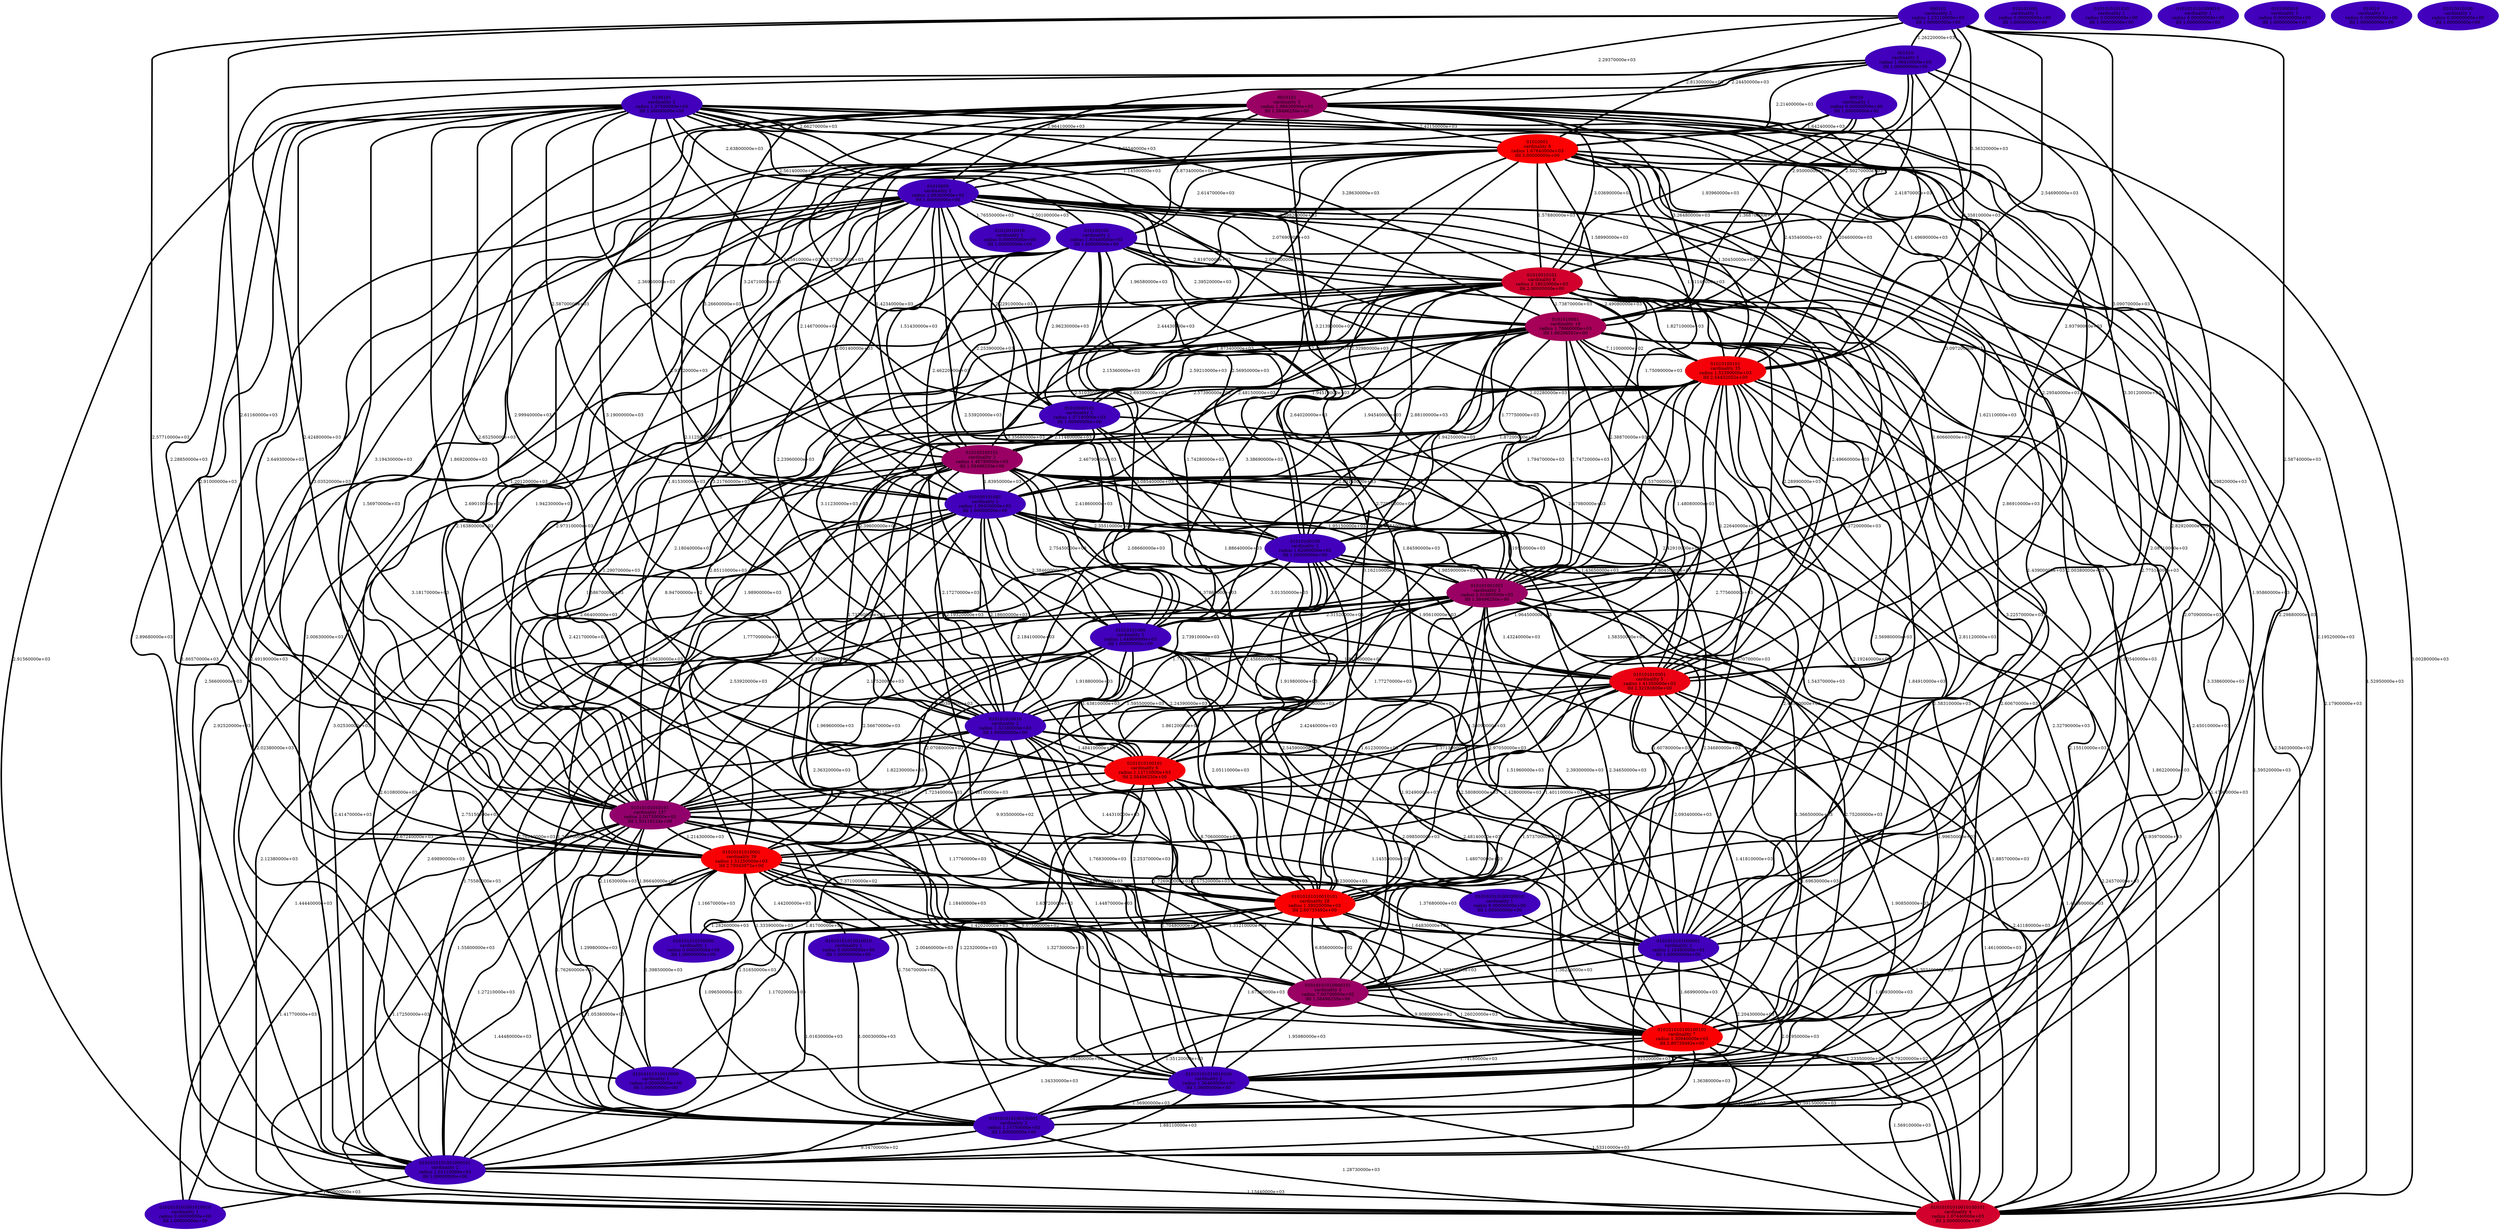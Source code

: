 graph cluster_cardinality_optimal_0 {
    edge[style=solid, penwidth="5", labeldistance="10"]
    0010101 [label="0010101\ncardinality 3\nradius 1.98630000e+03\nlfd 1.58496250e+00", color="#9A0064", style="filled"]
    01010001 [label="01010001\ncardinality 8\nradius 1.67840000e+03\nlfd 3.00000000e+00", color="#FD0001", style="filled"]
    001010 [label="001010\ncardinality 2\nradius 1.06610000e+03\nlfd 1.00000000e+00", color="#4200BC", style="filled"]
    010101001001 [label="010101001001\ncardinality 3\nradius 2.01880000e+03\nlfd 1.58496250e+00", color="#9A0064", style="filled"]
    01010101010010100101 [label="01010101010010100101\ncardinality 4\nradius 1.07440000e+03\nlfd 2.00000000e+00", color="#D1002D", style="filled"]
    010101010100100010 [label="010101010100100010\ncardinality 1\nradius 0.00000000e+00\nlfd 1.00000000e+00", color="#4200BC", style="filled"]
    0101010101001000101 [label="0101010101001000101\ncardinality 2\nradius 1.01110000e+03\nlfd 1.00000000e+00", color="#4200BC", style="filled"]
    00010 [label="00010\ncardinality 1\nradius 0.00000000e+00\nlfd 1.00000000e+00", color="#4200BC", style="filled"]
    01010000 [label="01010000\ncardinality 2\nradius 2.08360000e+03\nlfd 1.00000000e+00", color="#4200BC", style="filled"]
    01010101000 [label="01010101000\ncardinality 2\nradius 1.44900000e+03\nlfd 1.00000000e+00", color="#4200BC", style="filled"]
    0100101 [label="0100101\ncardinality 2\nradius 1.97590000e+03\nlfd 1.00000000e+00", color="#4200BC", style="filled"]
    010101000 [label="010101000\ncardinality 1\nradius 0.00000000e+00\nlfd 1.00000000e+00", color="#4200BC", style="filled"]
    0101010101010 [label="0101010101010\ncardinality 1\nradius 0.00000000e+00\nlfd 1.00000000e+00", color="#4200BC", style="filled"]
    010100100 [label="010100100\ncardinality 2\nradius 1.93440000e+03\nlfd 1.00000000e+00", color="#4200BC", style="filled"]
    010100100101 [label="010100100101\ncardinality 3\nradius 1.46780000e+03\nlfd 1.58496250e+00", color="#9A0064", style="filled"]
    0101010001 [label="0101010001\ncardinality 19\nradius 1.78660000e+03\nlfd 1.66296501e+00", color="#A60058", style="filled"]
    010101010100000 [label="010101010100000\ncardinality 1\nradius 0.00000000e+00\nlfd 1.00000000e+00", color="#4200BC", style="filled"]
    0101010101000010 [label="0101010101000010\ncardinality 1\nradius 0.00000000e+00\nlfd 1.00000000e+00", color="#4200BC", style="filled"]
    01010101010001 [label="01010101010001\ncardinality 39\nradius 1.51250000e+03\nlfd 2.70043972e+00", color="#F90005", style="filled"]
    01010100100 [label="01010100100\ncardinality 2\nradius 1.82060000e+03\nlfd 1.00000000e+00", color="#4200BC", style="filled"]
    000101 [label="000101\ncardinality 2\nradius 1.23210000e+03\nlfd 1.00000000e+00", color="#4200BC", style="filled"]
    0101000010 [label="0101000010\ncardinality 1\nradius 0.00000000e+00\nlfd 1.00000000e+00", color="#4200BC", style="filled"]
    01010101010010101 [label="01010101010010101\ncardinality 28\nradius 1.39020000e+03\nlfd 2.80735492e+00", color="#FB0003", style="filled"]
    010101010100100101 [label="010101010100100101\ncardinality 7\nradius 1.30940000e+03\nlfd 2.80735492e+00", color="#FB0003", style="filled"]
    01010010101 [label="01010010101\ncardinality 8\nradius 2.18020000e+03\nlfd 2.00000000e+00", color="#D1002D", style="filled"]
    010101010100100001 [label="010101010100100001\ncardinality 2\nradius 1.15750000e+03\nlfd 1.00000000e+00", color="#4200BC", style="filled"]
    010010 [label="010010\ncardinality 1\nradius 0.00000000e+00\nlfd 1.00000000e+00", color="#4200BC", style="filled"]
    01010010100 [label="01010010100\ncardinality 1\nradius 0.00000000e+00\nlfd 1.00000000e+00", color="#4200BC", style="filled"]
    0101010100101 [label="0101010100101\ncardinality 6\nradius 1.12710000e+03\nlfd 2.58496250e+00", color="#F60008", style="filled"]
    010101010010 [label="010101010010\ncardinality 2\nradius 1.32180000e+03\nlfd 1.00000000e+00", color="#4200BC", style="filled"]
    01010101010010010 [label="01010101010010010\ncardinality 1\nradius 0.00000000e+00\nlfd 1.00000000e+00", color="#4200BC", style="filled"]
    01010101010101 [label="01010101010101\ncardinality 237\nradius 2.02720000e+03\nlfd 1.53119124e+00", color="#92006C", style="filled"]
    01010101010000101 [label="01010101010000101\ncardinality 3\nradius 7.00700000e+02\nlfd 1.58496250e+00", color="#9A0064", style="filled"]
    01010010010 [label="01010010010\ncardinality 1\nradius 0.00000000e+00\nlfd 1.00000000e+00", color="#4200BC", style="filled"]
    01010000101 [label="01010000101\ncardinality 2\nradius 1.37140000e+03\nlfd 1.00000000e+00", color="#4200BC", style="filled"]
    01010100101 [label="01010100101\ncardinality 35\nradius 1.52390000e+03\nlfd 2.54432052e+00", color="#F50009", style="filled"]
    0101010101000001 [label="0101010101000001\ncardinality 2\nradius 1.16580000e+03\nlfd 1.00000000e+00", color="#4200BC", style="filled"]
    010100101001 [label="010100101001\ncardinality 2\nradius 1.99450000e+03\nlfd 1.00000000e+00", color="#4200BC", style="filled"]
    01010101010010000 [label="01010101010010000\ncardinality 1\nradius 0.00000000e+00\nlfd 1.00000000e+00", color="#4200BC", style="filled"]
    01010101010010100 [label="01010101010010100\ncardinality 2\nradius 1.36460000e+03\nlfd 1.00000000e+00", color="#4200BC", style="filled"]
    0101010101001010010 [label="0101010101001010010\ncardinality 1\nradius 0.00000000e+00\nlfd 1.00000000e+00", color="#4200BC", style="filled"]
    010101010001 [label="010101010001\ncardinality 5\nradius 1.41350000e+03\nlfd 2.32192809e+00", color="#EB0013", style="filled"]
    001010 -- 01010000 [label="2.96410000e+03"]
    010100101001 -- 01010101010001 [label="2.53920000e+03"]
    01010010101 -- 01010101010010101 [label="2.77560000e+03"]
    0010101 -- 01010010101 [label="3.03690000e+03"]
    0101010100101 -- 01010101010101 [label="1.61580000e+03"]
    01010100100 -- 0101010100101 [label="2.45660000e+03"]
    01010101010010101 -- 01010101010010100101 [label="1.23350000e+03"]
    01010000 -- 010101010010 [label="2.23960000e+03"]
    001010 -- 01010010101 [label="2.95000000e+03"]
    01010010101 -- 01010000101 [label="1.87340000e+03"]
    01010000 -- 010100100 [label="2.50100000e+03"]
    01010000 -- 01010101010010100101 [label="2.17900000e+03"]
    010101001001 -- 01010101010101 [label="1.59550000e+03"]
    01010001 -- 01010101010101 [label="1.20120000e+03"]
    010101001001 -- 0101010101000001 [label="2.39300000e+03"]
    010100100101 -- 01010101010010100101 [label="1.93970000e+03"]
    0101010001 -- 01010100100 [label="1.94250000e+03"]
    010101001001 -- 01010101010001 [label="1.86120000e+03"]
    010100101001 -- 01010101000 [label="2.38460000e+03"]
    01010100100 -- 01010101010101 [label="2.17520000e+03"]
    0100101 -- 01010101010010101 [label="2.69010000e+03"]
    010100100 -- 01010101010101 [label="2.97310000e+03"]
    010101001001 -- 0101010100101 [label="1.77270000e+03"]
    01010101010101 -- 0101010101001000101 [label="1.27210000e+03"]
    01010101000 -- 01010101010010100101 [label="2.41180000e+03"]
    010100100101 -- 010101010100100001 [label="2.61080000e+03"]
    0101010100101 -- 01010101010010101 [label="8.70600000e+02"]
    010101001001 -- 010101010001 [label="1.43240000e+03"]
    010100100101 -- 0101010101001000101 [label="2.41470000e+03"]
    01010101010101 -- 01010101010010101 [label="1.17760000e+03"]
    010100101001 -- 01010100100 [label="2.35510000e+03"]
    010100100101 -- 01010101010010101 [label="1.91980000e+03"]
    01010010101 -- 01010101010010100 [label="3.33860000e+03"]
    0101010001 -- 010100101001 [label="1.94540000e+03"]
    01010001 -- 010100100101 [label="1.42340000e+03"]
    000101 -- 010101001001 [label="3.09070000e+03"]
    01010100101 -- 010101010010 [label="2.08660000e+03"]
    01010100100 -- 010101010010 [label="2.73910000e+03"]
    01010100101 -- 0101010101000001 [label="2.19240000e+03"]
    0100101 -- 0101010101000001 [label="2.82920000e+03"]
    010101010010 -- 01010101010010100101 [label="1.30340000e+03"]
    010100101001 -- 01010101010010100101 [label="2.12380000e+03"]
    01010100100 -- 010101010001 [label="1.95610000e+03"]
    0101010001 -- 010101010100100101 [label="1.84910000e+03"]
    01010101010001 -- 01010101010010100101 [label="1.44480000e+03"]
    01010001 -- 010101010010 [label="2.11250000e+03"]
    0101010001 -- 01010101010010100101 [label="1.59520000e+03"]
    01010010101 -- 010101010100100101 [label="2.90540000e+03"]
    01010101010010101 -- 01010101010010010 [label="1.31210000e+03"]
    010100100101 -- 01010101000 [label="2.75450000e+03"]
    01010010101 -- 01010101010101 [label="2.18040000e+03"]
    01010100100 -- 01010101010001 [label="2.50390000e+03"]
    01010010101 -- 0101010101001000101 [label="3.02530000e+03"]
    0100101 -- 01010100101 [label="2.43540000e+03"]
    01010000 -- 010100100101 [label="1.51430000e+03"]
    01010000 -- 0101010001 [label="2.07660000e+03"]
    010100100101 -- 01010101010001 [label="2.19630000e+03"]
    0100101 -- 01010101010001 [label="2.91000000e+03"]
    01010101010001 -- 010101010100100001 [label="1.09650000e+03"]
    010101010001 -- 010101010010 [label="1.68020000e+03"]
    000101 -- 0101010001 [label="2.50270000e+03"]
    0100101 -- 01010101010010100101 [label="2.91560000e+03"]
    0101010100101 -- 01010101010001 [label="9.93500000e+02"]
    01010000 -- 010100101001 [label="2.00140000e+03"]
    01010000 -- 01010100101 [label="1.81140000e+03"]
    010100101001 -- 01010101010101 [label="2.32290000e+03"]
    01010101000 -- 01010101010001 [label="2.07080000e+03"]
    01010101010001 -- 01010101010010010 [label="1.44200000e+03"]
    0101010101001000101 -- 0101010101001010010 [label="1.00900000e+03"]
    010101001001 -- 01010101010010000 [label="1.34670000e+03"]
    01010010101 -- 01010100100 [label="2.88100000e+03"]
    010100100 -- 01010010101 [label="2.81970000e+03"]
    0100101 -- 010101010010 [label="2.99940000e+03"]
    0101010001 -- 010101010010 [label="2.39600000e+03"]
    010101010100100101 -- 010101010100100001 [label="1.36380000e+03"]
    010101001001 -- 0101010101001000101 [label="1.75580000e+03"]
    01010001 -- 0101010101000001 [label="2.08710000e+03"]
    010101010010 -- 01010101010010100 [label="1.44870000e+03"]
    010100100101 -- 0101010100101 [label="2.18600000e+03"]
    01010101010001 -- 01010101010010100 [label="1.75670000e+03"]
    01010101010010100 -- 0101010101001000101 [label="1.68110000e+03"]
    010101001001 -- 010101010100100001 [label="1.88570000e+03"]
    01010101010001 -- 01010101010000101 [label="9.07500000e+02"]
    010100101001 -- 0101010100101 [label="2.18410000e+03"]
    01010000 -- 01010101000 [label="2.53920000e+03"]
    010101001001 -- 010101010100100010 [label="1.60780000e+03"]
    0101010001 -- 01010101010000101 [label="1.87070000e+03"]
    010101001001 -- 010101010010 [label="1.77100000e+03"]
    01010100100 -- 01010101000 [label="3.01350000e+03"]
    01010101010010100 -- 01010101010010100101 [label="1.53310000e+03"]
    0101010101000001 -- 01010101010010100 [label="2.20430000e+03"]
    01010001 -- 010100101001 [label="2.14670000e+03"]
    01010010101 -- 010101010010 [label="3.11230000e+03"]
    01010010101 -- 010101001001 [label="2.38870000e+03"]
    0100101 -- 01010001 [label="2.66270000e+03"]
    010101010010 -- 010101010100100101 [label="1.72690000e+03"]
    001010 -- 010101001001 [label="2.93790000e+03"]
    0010101 -- 01010100101 [label="3.20460000e+03"]
    000101 -- 01010010101 [label="3.36320000e+03"]
    00010 -- 0101010001 [label="1.36870000e+03"]
    01010101010101 -- 010101010100100001 [label="1.76260000e+03"]
    010101010100100101 -- 01010101010010000 [label="1.04280000e+03"]
    01010000 -- 01010000101 [label="2.22910000e+03"]
    010101001001 -- 01010101010010101 [label="1.61230000e+03"]
    0100101 -- 01010101010101 [label="2.64930000e+03"]
    01010100101 -- 010101010100100001 [label="2.15510000e+03"]
    000101 -- 01010100101 [label="2.54690000e+03"]
    01010100100 -- 0101010101000001 [label="2.97050000e+03"]
    0010101 -- 010100101001 [label="3.26600000e+03"]
    00010 -- 01010001 [label="1.64240000e+03"]
    01010010101 -- 01010100101 [label="1.82710000e+03"]
    01010000 -- 0101010100101 [label="1.81530000e+03"]
    01010101000 -- 0101010101000001 [label="2.58080000e+03"]
    01010101000 -- 010101010001 [label="1.81980000e+03"]
    01010000 -- 010101010001 [label="1.60660000e+03"]
    01010001 -- 010101010100100001 [label="2.19520000e+03"]
    01010100101 -- 01010101010010100101 [label="1.47900000e+03"]
    01010101010001 -- 0101010101000001 [label="1.63720000e+03"]
    01010100101 -- 0101010101001000101 [label="1.86220000e+03"]
    01010000 -- 01010101010000101 [label="1.58670000e+03"]
    010100100 -- 01010101010010100101 [label="2.92520000e+03"]
    01010100101 -- 01010101010000101 [label="1.54370000e+03"]
    010100100 -- 01010101000 [label="3.35680000e+03"]
    01010001 -- 01010101010010100101 [label="1.52950000e+03"]
    010101010001 -- 01010101010001 [label="1.51960000e+03"]
    001010 -- 01010101010010101 [label="2.29820000e+03"]
    01010100100 -- 01010101010010101 [label="2.42440000e+03"]
    010101010010 -- 01010101010010101 [label="1.44310000e+03"]
    01010001 -- 010101010100100101 [label="1.95860000e+03"]
    00010 -- 01010101010101 [label="1.86920000e+03"]
    010100100101 -- 01010101010000101 [label="1.96960000e+03"]
    0100101 -- 0101010001 [label="2.59820000e+03"]
    0100101 -- 01010010101 [label="3.28630000e+03"]
    0100101 -- 010101010001 [label="2.29540000e+03"]
    010100100 -- 01010100101 [label="2.49080000e+03"]
    01010101000 -- 010101010100100001 [label="2.11630000e+03"]
    0101010101000001 -- 010101010100100001 [label="2.01950000e+03"]
    0010101 -- 01010101010001 [label="3.03520000e+03"]
    010100101001 -- 01010101010000101 [label="2.54590000e+03"]
    01010100100 -- 01010101010010100 [label="2.75200000e+03"]
    010101001001 -- 01010101010010100101 [label="1.45360000e+03"]
    010100101001 -- 010101010100100101 [label="2.34650000e+03"]
    01010000 -- 010101001001 [label="2.02280000e+03"]
    0101010101000001 -- 01010101010000101 [label="1.36230000e+03"]
    010100100 -- 010100101001 [label="2.46220000e+03"]
    01010000 -- 01010100100 [label="2.56950000e+03"]
    0100101 -- 0101010100101 [label="2.65250000e+03"]
    010101001001 -- 01010101010010100 [label="1.99650000e+03"]
    01010101010101 -- 010101010100100101 [label="1.42020000e+03"]
    0100101 -- 010101001001 [label="2.48900000e+03"]
    010100100101 -- 0101010101000001 [label="2.48530000e+03"]
    01010101000 -- 01010101010101 [label="2.56670000e+03"]
    010101001001 -- 010101010100100101 [label="1.36650000e+03"]
    01010001 -- 01010010101 [label="1.57880000e+03"]
    000101 -- 01010101010101 [label="2.61160000e+03"]
    01010101010001 -- 010101010100100101 [label="1.32730000e+03"]
    01010101010001 -- 010101010100100010 [label="1.43400000e+03"]
    01010000 -- 01010101010001 [label="2.16380000e+03"]
    01010000101 -- 01010100100 [label="3.08540000e+03"]
    0101010001 -- 01010100101 [label="7.11000000e+02"]
    01010010101 -- 0101010101000001 [label="3.22570000e+03"]
    01010010101 -- 01010101010000101 [label="2.81120000e+03"]
    010101010010 -- 0101010101000001 [label="2.48140000e+03"]
    01010001 -- 01010101010000101 [label="1.43900000e+03"]
    01010000101 -- 01010101010101 [label="2.66400000e+03"]
    01010001 -- 01010100100 [label="2.32980000e+03"]
    01010100101 -- 01010101010010100 [label="2.32790000e+03"]
    010101010001 -- 01010101010101 [label="1.37130000e+03"]
    01010101010010101 -- 010101010100000 [label="1.28260000e+03"]
    01010101010010101 -- 010101010100100001 [label="9.90800000e+02"]
    01010010101 -- 01010101000 [label="3.38690000e+03"]
    010101010001 -- 01010101010010100 [label="1.69630000e+03"]
    01010001 -- 0101010001 [label="1.58990000e+03"]
    0100101 -- 010100101001 [label="2.58700000e+03"]
    01010001 -- 01010101010010100 [label="2.29880000e+03"]
    01010100101 -- 01010101010001 [label="1.73760000e+03"]
    01010000101 -- 010101010001 [label="2.42910000e+03"]
    010100101001 -- 010101001001 [label="1.88640000e+03"]
    01010001 -- 01010000101 [label="1.96580000e+03"]
    010100100 -- 01010000101 [label="2.96230000e+03"]
    001010 -- 0101010001 [label="2.41870000e+03"]
    01010100101 -- 010100101001 [label="1.87200000e+03"]
    01010000 -- 01010010010 [label="1.76550000e+03"]
    0100101 -- 010100100 [label="2.56140000e+03"]
    0010101 -- 010101001001 [label="3.09720000e+03"]
    010101010001 -- 010101010100100101 [label="1.41810000e+03"]
    0101010001 -- 0101010100101 [label="2.19550000e+03"]
    001010 -- 01010101010001 [label="2.28850000e+03"]
    01010101000 -- 010101010100100101 [label="2.09850000e+03"]
    0010101 -- 010101010010 [label="3.19000000e+03"]
    000101 -- 0010101 [label="2.29370000e+03"]
    010100100 -- 010101001001 [label="2.64020000e+03"]
    0010101 -- 010100100 [label="3.87340000e+03"]
    0101010101000001 -- 0101010101001000101 [label="1.92520000e+03"]
    010101001001 -- 01010101000 [label="2.31520000e+03"]
    010101001001 -- 0101010101001010010 [label="1.44440000e+03"]
    01010000 -- 01010101010101 [label="1.94230000e+03"]
    01010100100 -- 010101001001 [label="1.98590000e+03"]
    010101010100100001 -- 01010101010010100101 [label="1.28730000e+03"]
    01010001 -- 01010101010001 [label="1.56970000e+03"]
    010100100101 -- 010101010001 [label="1.43650000e+03"]
    010101010001 -- 0101010101000001 [label="2.09340000e+03"]
    000101 -- 001010 [label="1.26220000e+03"]
    010101010010 -- 01010101010101 [label="1.82230000e+03"]
    010100100 -- 0101010001 [label="2.39520000e+03"]
    010101010001 -- 01010101010000101 [label="1.57370000e+03"]
    001010 -- 0010101 [label="2.24450000e+03"]
    010101010100100101 -- 0101010101001000101 [label="1.25270000e+03"]
    01010010101 -- 010100101001 [label="2.48150000e+03"]
    01010100101 -- 010101010001 [label="1.22640000e+03"]
    01010101010010101 -- 0101010101000001 [label="1.64830000e+03"]
    0101010001 -- 0101010101001000101 [label="2.02380000e+03"]
    000101 -- 01010101010001 [label="2.57710000e+03"]
    010100100101 -- 010101001001 [label="1.95150000e+03"]
    001010 -- 01010100101 [label="2.35810000e+03"]
    010100101001 -- 010101010010 [label="2.19320000e+03"]
    01010100101 -- 01010101010101 [label="8.94700000e+02"]
    0100101 -- 0101010101001000101 [label="2.89680000e+03"]
    01010001 -- 01010100101 [label="1.30450000e+03"]
    010100101001 -- 01010101010010100 [label="2.48190000e+03"]
    01010100101 -- 01010000101 [label="2.57390000e+03"]
    01010010101 -- 01010101010010100101 [label="2.54030000e+03"]
    0010101 -- 010101010001 [label="3.30120000e+03"]
    01010010101 -- 0101010100101 [label="2.87540000e+03"]
    0101010100101 -- 010101010100100101 [label="1.37680000e+03"]
    0101010001 -- 01010101010101 [label="1.29070000e+03"]
    010100100101 -- 010101010010 [label="2.17270000e+03"]
    010101010010 -- 01010101010001 [label="1.72340000e+03"]
    01010101010001 -- 01010101010010000 [label="1.39850000e+03"]
    01010101010001 -- 010101010100000 [label="1.16670000e+03"]
    0010101 -- 01010101010101 [label="3.19430000e+03"]
    010101010100100101 -- 01010101010010100 [label="1.74180000e+03"]
    01010000 -- 01010101010010101 [label="1.84590000e+03"]
    01010010101 -- 01010101010001 [label="2.85110000e+03"]
    010100100 -- 010100100101 [label="2.25390000e+03"]
    001010 -- 01010101010101 [label="2.42480000e+03"]
    01010100101 -- 010101001001 [label="1.53700000e+03"]
    01010101010000101 -- 0101010101001000101 [label="1.34330000e+03"]
    01010101000 -- 0101010100101 [label="1.43810000e+03"]
    0101010001 -- 01010101010010100 [label="2.60670000e+03"]
    010101010100100001 -- 0101010101001000101 [label="9.14700000e+02"]
    01010001 -- 0101010100101 [label="1.74280000e+03"]
    01010101010101 -- 010101010100100010 [label="1.14550000e+03"]
    0101010101000001 -- 010101010100100101 [label="1.66990000e+03"]
    01010101010101 -- 01010101010010000 [label="1.29980000e+03"]
    010101010001 -- 010101010100100001 [label="1.90850000e+03"]
    01010101010000101 -- 010101010100100001 [label="1.35120000e+03"]
    01010100100 -- 010101010100100001 [label="2.76240000e+03"]
    0101010001 -- 010101010001 [label="1.48080000e+03"]
    0101010001 -- 01010000101 [label="2.59210000e+03"]
    01010101000 -- 01010101010010100 [label="2.25370000e+03"]
    01010010101 -- 010100100101 [label="2.15360000e+03"]
    01010100101 -- 01010101010010101 [label="1.58350000e+03"]
    010100100101 -- 010101010100100101 [label="2.34680000e+03"]
    0100101 -- 010100100101 [label="2.36950000e+03"]
    01010000 -- 010101010100100101 [label="2.07090000e+03"]
    000101 -- 01010101010010101 [label="2.58740000e+03"]
    010101010100100010 -- 01010101010010100101 [label="9.79200000e+02"]
    0010101 -- 0101010001 [label="3.26480000e+03"]
    01010001 -- 01010101000 [label="2.69390000e+03"]
    01010101010010101 -- 0101010101001000101 [label="1.01630000e+03"]
    01010001 -- 0101010101001000101 [label="1.86570000e+03"]
    01010100100 -- 0101010101001000101 [label="2.69890000e+03"]
    01010000 -- 0101010101000001 [label="2.00380000e+03"]
    01010101010101 -- 010101010100000 [label="1.86640000e+03"]
    010100101001 -- 010101010001 [label="1.37860000e+03"]
    01010101010010101 -- 01010101010010100 [label="1.67360000e+03"]
    01010001 -- 010101001001 [label="1.75090000e+03"]
    01010100100 -- 010101010100100101 [label="2.42800000e+03"]
    01010101010000101 -- 01010101010010100 [label="1.95980000e+03"]
    01010101010010101 -- 010101010100100101 [label="1.30200000e+03"]
    0101010001 -- 010101001001 [label="1.74720000e+03"]
    01010000 -- 01010101010010100 [label="2.42170000e+03"]
    01010010101 -- 0101010001 [label="1.73870000e+03"]
    01010000101 -- 010100101001 [label="2.46790000e+03"]
    01010010101 -- 010101010001 [label="2.28990000e+03"]
    010100101001 -- 0101010101001000101 [label="2.67240000e+03"]
    0101010001 -- 01010101000 [label="2.80140000e+03"]
    01010000 -- 01010010101 [label="2.07690000e+03"]
    010100100 -- 010101010001 [label="2.49660000e+03"]
    01010101000 -- 010101010010 [label="1.91880000e+03"]
    0100101 -- 01010101000 [label="2.93120000e+03"]
    0101010100101 -- 010101010100100001 [label="1.22320000e+03"]
    010101010010 -- 0101010100101 [label="1.48410000e+03"]
    0100101 -- 01010000 [label="2.63800000e+03"]
    010101010001 -- 01010101010010101 [label="1.40110000e+03"]
    010100101001 -- 010101010100100001 [label="2.75150000e+03"]
    010101010001 -- 0101010101001000101 [label="1.81700000e+03"]
    0101010100101 -- 01010101010000101 [label="1.17520000e+03"]
    01010101010010101 -- 01010101010010000 [label="1.17020000e+03"]
    0101010001 -- 010100100101 [label="1.94510000e+03"]
    01010100100 -- 01010101010010100101 [label="2.24570000e+03"]
    000101 -- 01010001 [label="2.81300000e+03"]
    0010101 -- 01010000101 [label="3.27930000e+03"]
    010101010010 -- 01010101010000101 [label="1.76830000e+03"]
    010100101001 -- 01010101010010101 [label="2.24390000e+03"]
    01010100101 -- 01010100100 [label="1.79470000e+03"]
    01010101010000101 -- 01010101010010100101 [label="1.59150000e+03"]
    01010000 -- 010101010100100001 [label="2.49190000e+03"]
    0101010101001000101 -- 01010101010010100101 [label="1.13440000e+03"]
    0101010001 -- 010101010100100001 [label="2.45010000e+03"]
    010101010100100101 -- 01010101010010100101 [label="1.56910000e+03"]
    0101010001 -- 01010101010001 [label="1.98900000e+03"]
    0101010100101 -- 01010101010010100101 [label="1.69930000e+03"]
    01010000101 -- 010100100101 [label="2.11480000e+03"]
    0100101 -- 01010000101 [label="3.25910000e+03"]
    0100101 -- 01010101010010100 [label="3.18170000e+03"]
    01010001 -- 01010101010010101 [label="1.37200000e+03"]
    0010101 -- 01010100100 [label="3.21390000e+03"]
    01010000 -- 01010101010010000 [label="2.00630000e+03"]
    01010101010010101 -- 01010101010000101 [label="6.85600000e+02"]
    01010101010101 -- 01010101010000101 [label="1.18400000e+03"]
    0101010100101 -- 0101010101001000101 [label="1.51650000e+03"]
    01010101010010100 -- 010101010100100001 [label="1.56900000e+03"]
    010100100101 -- 010100101001 [label="1.83950000e+03"]
    010100100 -- 010101010010 [label="3.21760000e+03"]
    0010101 -- 010100100101 [label="3.24710000e+03"]
    010101010001 -- 0101010100101 [label="1.38090000e+03"]
    01010001 -- 01010000 [label="1.14590000e+03"]
    01010101010101 -- 0101010101000001 [label="1.81230000e+03"]
    0100101 -- 01010100100 [label="2.44430000e+03"]
    0100101 -- 010101010100100101 [label="2.77510000e+03"]
    01010101000 -- 01010101010010101 [label="2.05110000e+03"]
    010101010010 -- 0101010101001000101 [label="1.55800000e+03"]
    001010 -- 01010001 [label="2.21400000e+03"]
    01010101010001 -- 0101010101001000101 [label="1.05380000e+03"]
    01010101010101 -- 01010101010010100101 [label="1.17250000e+03"]
    01010100101 -- 0101010100101 [label="1.80450000e+03"]
    01010100101 -- 010100100101 [label="1.77750000e+03"]
    01010000101 -- 010101001001 [label="2.72070000e+03"]
    010100100101 -- 01010101010101 [label="1.77700000e+03"]
    0101010100101 -- 01010101010010100 [label="1.70480000e+03"]
    01010101010001 -- 01010101010010101 [label="7.37100000e+02"]
    010100100 -- 01010101010010101 [label="3.16210000e+03"]
    010100100101 -- 01010101010010100 [label="2.36320000e+03"]
    0010101 -- 01010001 [label="2.42150000e+03"]
    010100100101 -- 01010100100 [label="2.41860000e+03"]
    010101010010 -- 010101010100100001 [label="1.33390000e+03"]
    0101010100101 -- 0101010101000001 [label="1.48070000e+03"]
    010101010001 -- 01010101010010100101 [label="1.46100000e+03"]
    0010101 -- 01010101010010101 [label="2.86910000e+03"]
    0101010001 -- 01010101010010101 [label="1.96450000e+03"]
    01010001 -- 010100100 [label="2.61470000e+03"]
    01010101010000101 -- 010101010100100101 [label="1.26020000e+03"]
    01010101010010010 -- 010101010100100001 [label="1.00030000e+03"]
    0101010001 -- 0101010101000001 [label="2.56980000e+03"]
    01010101010101 -- 01010101010001 [label="1.21430000e+03"]
    01010100101 -- 01010101000 [label="2.47980000e+03"]
    010101001001 -- 01010101010000101 [label="1.92490000e+03"]
    01010101010101 -- 01010101010010100 [label="2.00460000e+03"]
    01010101010101 -- 0101010101001010010 [label="1.41770000e+03"]
    01010000 -- 0101010101001000101 [label="2.56600000e+03"]
    01010001 -- 010101010001 [label="1.62110000e+03"]
    0010101 -- 01010101010010100101 [label="3.00280000e+03"]
    0010101 -- 01010000 [label="2.75540000e+03"]
    010100100 -- 01010100100 [label="2.51030000e+03"]
    00010 -- 01010010101 [label="1.93960000e+03"]
    01010100101 -- 010101010100100101 [label="1.58310000e+03"]
    00010 -- 01010100101 [label="1.49690000e+03"]
}
